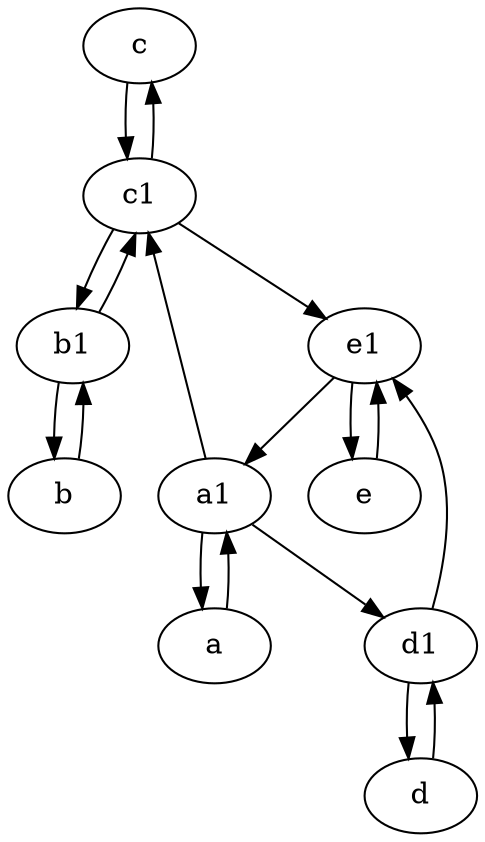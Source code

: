 digraph  {
	c [pos="20,10!"];
	a [pos="40,10!"];
	b1 [pos="45,20!"];
	c1 [pos="30,15!"];
	a1 [pos="40,15!"];
	e1 [pos="25,45!"];
	d1 [pos="25,30!"];
	b [pos="50,20!"];
	d [pos="20,30!"];
	e [pos="30,50!"];
	d1 -> d;
	e1 -> e;
	e -> e1;
	a -> a1;
	c -> c1;
	b1 -> b;
	d -> d1;
	b1 -> c1;
	a1 -> a;
	c1 -> e1;
	b -> b1;
	d1 -> e1;
	a1 -> c1;
	e1 -> a1;
	c1 -> c;
	a1 -> d1;
	c1 -> b1;

	}
